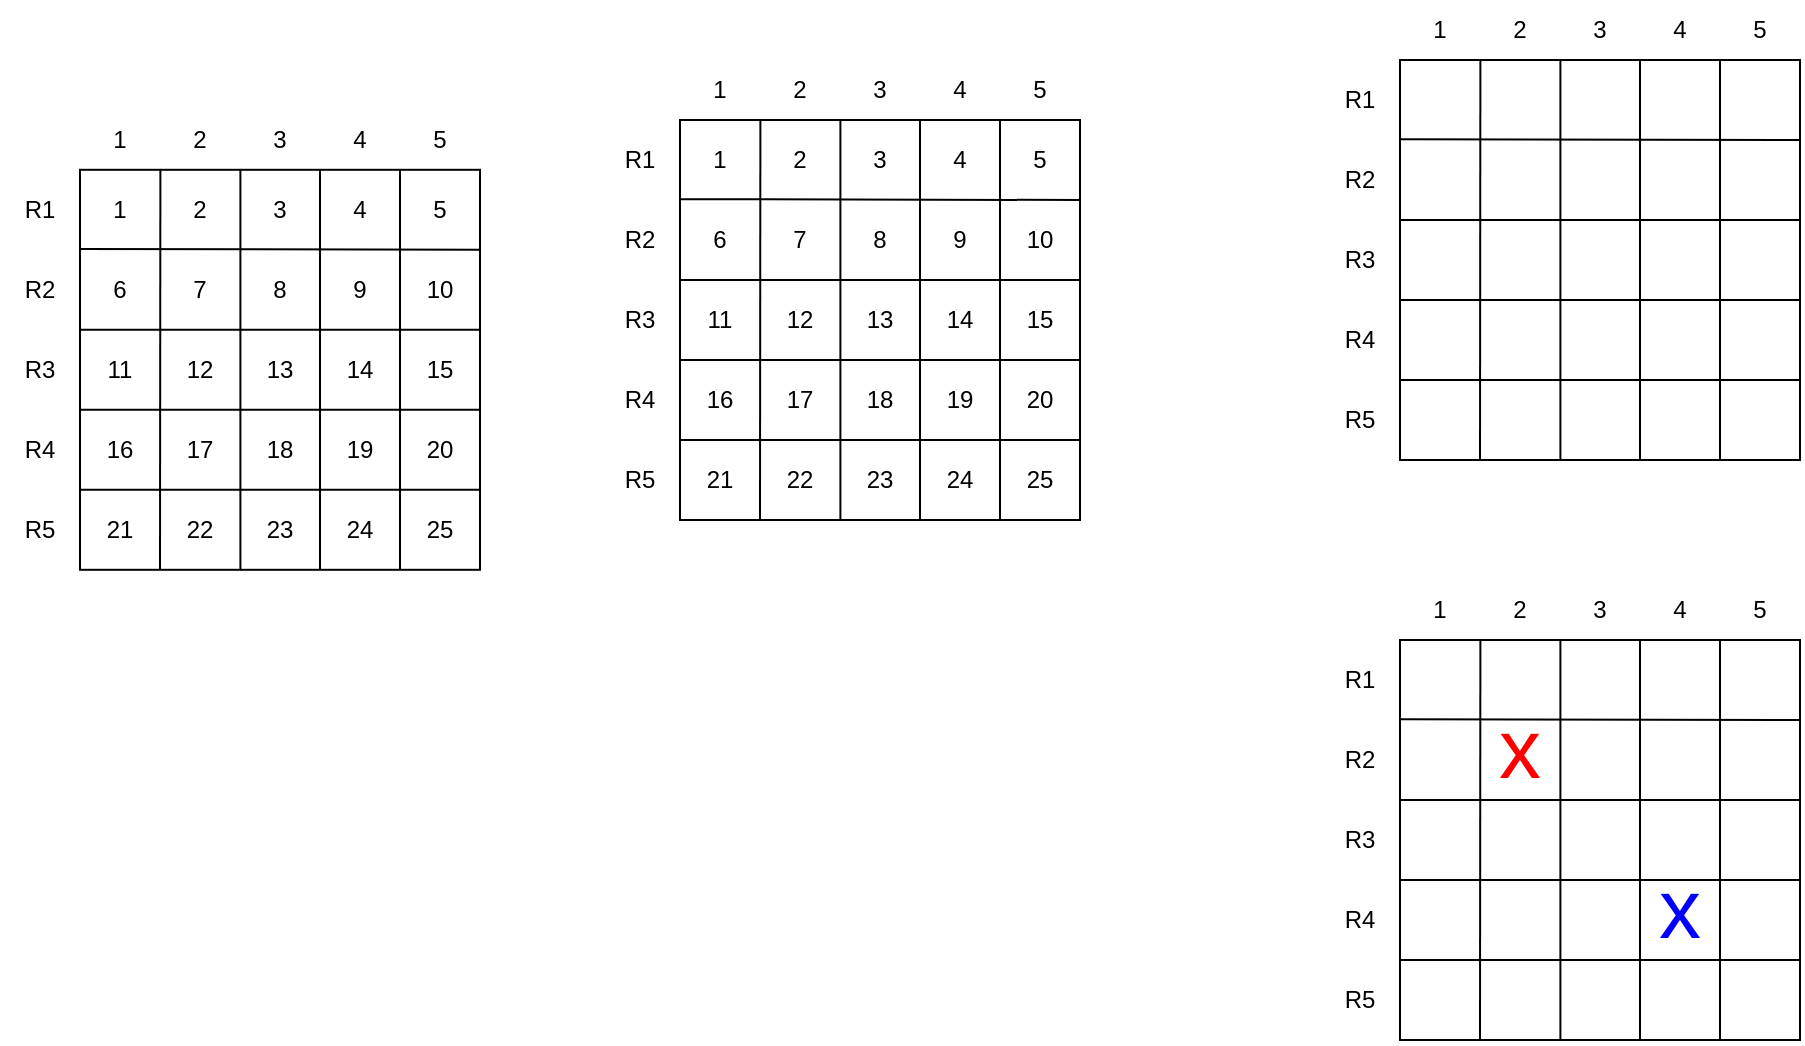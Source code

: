 <mxfile version="20.5.1" type="device"><diagram id="hGoSfevweo-4_1U-z4l8" name="Page-1"><mxGraphModel dx="1348" dy="279" grid="1" gridSize="10" guides="1" tooltips="1" connect="1" arrows="1" fold="1" page="1" pageScale="1" pageWidth="827" pageHeight="1169" math="0" shadow="0"><root><mxCell id="0"/><mxCell id="1" parent="0"/><mxCell id="y11wXcVV-X1u_3Tmecm--1" value="" style="whiteSpace=wrap;html=1;aspect=fixed;" parent="1" vertex="1"><mxGeometry x="240" y="240" width="200" height="200" as="geometry"/></mxCell><mxCell id="y11wXcVV-X1u_3Tmecm--2" value="" style="endArrow=none;html=1;rounded=0;entryX=0.201;entryY=0.001;entryDx=0;entryDy=0;entryPerimeter=0;" parent="1" target="y11wXcVV-X1u_3Tmecm--1" edge="1"><mxGeometry width="50" height="50" relative="1" as="geometry"><mxPoint x="280" y="440" as="sourcePoint"/><mxPoint x="420" y="370" as="targetPoint"/></mxGeometry></mxCell><mxCell id="y11wXcVV-X1u_3Tmecm--3" value="" style="endArrow=none;html=1;rounded=0;entryX=0.401;entryY=-0.002;entryDx=0;entryDy=0;entryPerimeter=0;exitX=0.401;exitY=1.001;exitDx=0;exitDy=0;exitPerimeter=0;" parent="1" source="y11wXcVV-X1u_3Tmecm--1" target="y11wXcVV-X1u_3Tmecm--1" edge="1"><mxGeometry width="50" height="50" relative="1" as="geometry"><mxPoint x="320" y="280" as="sourcePoint"/><mxPoint x="370" y="230" as="targetPoint"/></mxGeometry></mxCell><mxCell id="y11wXcVV-X1u_3Tmecm--4" value="" style="endArrow=none;html=1;rounded=0;entryX=0.6;entryY=0.001;entryDx=0;entryDy=0;entryPerimeter=0;" parent="1" target="y11wXcVV-X1u_3Tmecm--1" edge="1"><mxGeometry width="50" height="50" relative="1" as="geometry"><mxPoint x="360" y="440" as="sourcePoint"/><mxPoint x="470" y="300" as="targetPoint"/></mxGeometry></mxCell><mxCell id="y11wXcVV-X1u_3Tmecm--5" value="" style="endArrow=none;html=1;rounded=0;entryX=0.401;entryY=-0.002;entryDx=0;entryDy=0;entryPerimeter=0;" parent="1" edge="1"><mxGeometry width="50" height="50" relative="1" as="geometry"><mxPoint x="400" y="440" as="sourcePoint"/><mxPoint x="400.0" y="240.0" as="targetPoint"/></mxGeometry></mxCell><mxCell id="y11wXcVV-X1u_3Tmecm--7" value="" style="endArrow=none;html=1;rounded=0;exitX=-0.001;exitY=0.198;exitDx=0;exitDy=0;exitPerimeter=0;" parent="1" source="y11wXcVV-X1u_3Tmecm--1" edge="1"><mxGeometry width="50" height="50" relative="1" as="geometry"><mxPoint x="410" y="340" as="sourcePoint"/><mxPoint x="440" y="280" as="targetPoint"/></mxGeometry></mxCell><mxCell id="y11wXcVV-X1u_3Tmecm--8" value="" style="endArrow=none;html=1;rounded=0;exitX=-0.001;exitY=0.198;exitDx=0;exitDy=0;exitPerimeter=0;" parent="1" edge="1"><mxGeometry width="50" height="50" relative="1" as="geometry"><mxPoint x="239.8" y="320" as="sourcePoint"/><mxPoint x="440" y="320" as="targetPoint"/></mxGeometry></mxCell><mxCell id="y11wXcVV-X1u_3Tmecm--9" value="" style="endArrow=none;html=1;rounded=0;exitX=-0.001;exitY=0.198;exitDx=0;exitDy=0;exitPerimeter=0;" parent="1" edge="1"><mxGeometry width="50" height="50" relative="1" as="geometry"><mxPoint x="240.0" y="360" as="sourcePoint"/><mxPoint x="440" y="360" as="targetPoint"/></mxGeometry></mxCell><mxCell id="y11wXcVV-X1u_3Tmecm--10" value="" style="endArrow=none;html=1;rounded=0;exitX=-0.001;exitY=0.198;exitDx=0;exitDy=0;exitPerimeter=0;" parent="1" edge="1"><mxGeometry width="50" height="50" relative="1" as="geometry"><mxPoint x="240" y="400" as="sourcePoint"/><mxPoint x="440" y="400" as="targetPoint"/></mxGeometry></mxCell><mxCell id="y11wXcVV-X1u_3Tmecm--11" value="1" style="text;html=1;strokeColor=none;fillColor=none;align=center;verticalAlign=middle;whiteSpace=wrap;rounded=0;" parent="1" vertex="1"><mxGeometry x="240" y="210" width="40" height="30" as="geometry"/></mxCell><mxCell id="y11wXcVV-X1u_3Tmecm--12" value="2" style="text;html=1;strokeColor=none;fillColor=none;align=center;verticalAlign=middle;whiteSpace=wrap;rounded=0;" parent="1" vertex="1"><mxGeometry x="280" y="210" width="40" height="30" as="geometry"/></mxCell><mxCell id="y11wXcVV-X1u_3Tmecm--13" value="3" style="text;html=1;strokeColor=none;fillColor=none;align=center;verticalAlign=middle;whiteSpace=wrap;rounded=0;" parent="1" vertex="1"><mxGeometry x="320" y="210" width="40" height="30" as="geometry"/></mxCell><mxCell id="y11wXcVV-X1u_3Tmecm--14" value="4" style="text;html=1;strokeColor=none;fillColor=none;align=center;verticalAlign=middle;whiteSpace=wrap;rounded=0;" parent="1" vertex="1"><mxGeometry x="360" y="210" width="40" height="30" as="geometry"/></mxCell><mxCell id="y11wXcVV-X1u_3Tmecm--15" value="5" style="text;html=1;strokeColor=none;fillColor=none;align=center;verticalAlign=middle;whiteSpace=wrap;rounded=0;" parent="1" vertex="1"><mxGeometry x="400" y="210" width="40" height="30" as="geometry"/></mxCell><mxCell id="y11wXcVV-X1u_3Tmecm--16" value="R1" style="text;html=1;strokeColor=none;fillColor=none;align=center;verticalAlign=middle;whiteSpace=wrap;rounded=0;" parent="1" vertex="1"><mxGeometry x="200" y="240" width="40" height="40" as="geometry"/></mxCell><mxCell id="y11wXcVV-X1u_3Tmecm--18" value="R2" style="text;html=1;strokeColor=none;fillColor=none;align=center;verticalAlign=middle;whiteSpace=wrap;rounded=0;" parent="1" vertex="1"><mxGeometry x="200" y="280" width="40" height="40" as="geometry"/></mxCell><mxCell id="y11wXcVV-X1u_3Tmecm--19" value="R3" style="text;html=1;strokeColor=none;fillColor=none;align=center;verticalAlign=middle;whiteSpace=wrap;rounded=0;" parent="1" vertex="1"><mxGeometry x="200" y="320" width="40" height="40" as="geometry"/></mxCell><mxCell id="y11wXcVV-X1u_3Tmecm--20" value="R4" style="text;html=1;strokeColor=none;fillColor=none;align=center;verticalAlign=middle;whiteSpace=wrap;rounded=0;" parent="1" vertex="1"><mxGeometry x="200" y="360" width="40" height="40" as="geometry"/></mxCell><mxCell id="y11wXcVV-X1u_3Tmecm--21" value="R5" style="text;html=1;strokeColor=none;fillColor=none;align=center;verticalAlign=middle;whiteSpace=wrap;rounded=0;" parent="1" vertex="1"><mxGeometry x="200" y="400" width="40" height="40" as="geometry"/></mxCell><mxCell id="Be-ww7U3bzsIqx1TbBBU-1" value="" style="whiteSpace=wrap;html=1;aspect=fixed;" vertex="1" parent="1"><mxGeometry x="-120" y="270" width="200" height="200" as="geometry"/></mxCell><mxCell id="Be-ww7U3bzsIqx1TbBBU-2" value="" style="endArrow=none;html=1;rounded=0;entryX=0.201;entryY=0.001;entryDx=0;entryDy=0;entryPerimeter=0;" edge="1" parent="1" target="Be-ww7U3bzsIqx1TbBBU-1"><mxGeometry width="50" height="50" relative="1" as="geometry"><mxPoint x="-80" y="470" as="sourcePoint"/><mxPoint x="60" y="400" as="targetPoint"/></mxGeometry></mxCell><mxCell id="Be-ww7U3bzsIqx1TbBBU-3" value="" style="endArrow=none;html=1;rounded=0;entryX=0.401;entryY=-0.002;entryDx=0;entryDy=0;entryPerimeter=0;exitX=0.401;exitY=1.001;exitDx=0;exitDy=0;exitPerimeter=0;" edge="1" parent="1" source="Be-ww7U3bzsIqx1TbBBU-1" target="Be-ww7U3bzsIqx1TbBBU-1"><mxGeometry width="50" height="50" relative="1" as="geometry"><mxPoint x="-40" y="310" as="sourcePoint"/><mxPoint x="10" y="260" as="targetPoint"/></mxGeometry></mxCell><mxCell id="Be-ww7U3bzsIqx1TbBBU-4" value="" style="endArrow=none;html=1;rounded=0;entryX=0.6;entryY=0.001;entryDx=0;entryDy=0;entryPerimeter=0;" edge="1" parent="1" target="Be-ww7U3bzsIqx1TbBBU-1"><mxGeometry width="50" height="50" relative="1" as="geometry"><mxPoint y="470" as="sourcePoint"/><mxPoint x="110" y="330" as="targetPoint"/></mxGeometry></mxCell><mxCell id="Be-ww7U3bzsIqx1TbBBU-5" value="" style="endArrow=none;html=1;rounded=0;entryX=0.401;entryY=-0.002;entryDx=0;entryDy=0;entryPerimeter=0;" edge="1" parent="1"><mxGeometry width="50" height="50" relative="1" as="geometry"><mxPoint x="40" y="470" as="sourcePoint"/><mxPoint x="40" y="270" as="targetPoint"/></mxGeometry></mxCell><mxCell id="Be-ww7U3bzsIqx1TbBBU-6" value="" style="endArrow=none;html=1;rounded=0;exitX=-0.001;exitY=0.198;exitDx=0;exitDy=0;exitPerimeter=0;" edge="1" parent="1" source="Be-ww7U3bzsIqx1TbBBU-1"><mxGeometry width="50" height="50" relative="1" as="geometry"><mxPoint x="50" y="370" as="sourcePoint"/><mxPoint x="80" y="310" as="targetPoint"/></mxGeometry></mxCell><mxCell id="Be-ww7U3bzsIqx1TbBBU-7" value="" style="endArrow=none;html=1;rounded=0;exitX=-0.001;exitY=0.198;exitDx=0;exitDy=0;exitPerimeter=0;" edge="1" parent="1"><mxGeometry width="50" height="50" relative="1" as="geometry"><mxPoint x="-120.2" y="350" as="sourcePoint"/><mxPoint x="80" y="350" as="targetPoint"/></mxGeometry></mxCell><mxCell id="Be-ww7U3bzsIqx1TbBBU-8" value="" style="endArrow=none;html=1;rounded=0;exitX=-0.001;exitY=0.198;exitDx=0;exitDy=0;exitPerimeter=0;" edge="1" parent="1"><mxGeometry width="50" height="50" relative="1" as="geometry"><mxPoint x="-120" y="390" as="sourcePoint"/><mxPoint x="80" y="390" as="targetPoint"/></mxGeometry></mxCell><mxCell id="Be-ww7U3bzsIqx1TbBBU-9" value="" style="endArrow=none;html=1;rounded=0;exitX=-0.001;exitY=0.198;exitDx=0;exitDy=0;exitPerimeter=0;" edge="1" parent="1"><mxGeometry width="50" height="50" relative="1" as="geometry"><mxPoint x="-120" y="430" as="sourcePoint"/><mxPoint x="80" y="430" as="targetPoint"/></mxGeometry></mxCell><mxCell id="Be-ww7U3bzsIqx1TbBBU-10" value="1" style="text;html=1;strokeColor=none;fillColor=none;align=center;verticalAlign=middle;whiteSpace=wrap;rounded=0;" vertex="1" parent="1"><mxGeometry x="-120" y="240" width="40" height="30" as="geometry"/></mxCell><mxCell id="Be-ww7U3bzsIqx1TbBBU-11" value="2" style="text;html=1;strokeColor=none;fillColor=none;align=center;verticalAlign=middle;whiteSpace=wrap;rounded=0;" vertex="1" parent="1"><mxGeometry x="-80" y="240" width="40" height="30" as="geometry"/></mxCell><mxCell id="Be-ww7U3bzsIqx1TbBBU-12" value="3" style="text;html=1;strokeColor=none;fillColor=none;align=center;verticalAlign=middle;whiteSpace=wrap;rounded=0;" vertex="1" parent="1"><mxGeometry x="-40" y="240" width="40" height="30" as="geometry"/></mxCell><mxCell id="Be-ww7U3bzsIqx1TbBBU-13" value="4" style="text;html=1;strokeColor=none;fillColor=none;align=center;verticalAlign=middle;whiteSpace=wrap;rounded=0;" vertex="1" parent="1"><mxGeometry y="240" width="40" height="30" as="geometry"/></mxCell><mxCell id="Be-ww7U3bzsIqx1TbBBU-14" value="5" style="text;html=1;strokeColor=none;fillColor=none;align=center;verticalAlign=middle;whiteSpace=wrap;rounded=0;" vertex="1" parent="1"><mxGeometry x="40" y="240" width="40" height="30" as="geometry"/></mxCell><mxCell id="Be-ww7U3bzsIqx1TbBBU-15" value="R1" style="text;html=1;strokeColor=none;fillColor=none;align=center;verticalAlign=middle;whiteSpace=wrap;rounded=0;" vertex="1" parent="1"><mxGeometry x="-160" y="270" width="40" height="40" as="geometry"/></mxCell><mxCell id="Be-ww7U3bzsIqx1TbBBU-16" value="R2" style="text;html=1;strokeColor=none;fillColor=none;align=center;verticalAlign=middle;whiteSpace=wrap;rounded=0;" vertex="1" parent="1"><mxGeometry x="-160" y="310" width="40" height="40" as="geometry"/></mxCell><mxCell id="Be-ww7U3bzsIqx1TbBBU-17" value="R3" style="text;html=1;strokeColor=none;fillColor=none;align=center;verticalAlign=middle;whiteSpace=wrap;rounded=0;" vertex="1" parent="1"><mxGeometry x="-160" y="350" width="40" height="40" as="geometry"/></mxCell><mxCell id="Be-ww7U3bzsIqx1TbBBU-18" value="R4" style="text;html=1;strokeColor=none;fillColor=none;align=center;verticalAlign=middle;whiteSpace=wrap;rounded=0;" vertex="1" parent="1"><mxGeometry x="-160" y="390" width="40" height="40" as="geometry"/></mxCell><mxCell id="Be-ww7U3bzsIqx1TbBBU-19" value="R5" style="text;html=1;strokeColor=none;fillColor=none;align=center;verticalAlign=middle;whiteSpace=wrap;rounded=0;" vertex="1" parent="1"><mxGeometry x="-160" y="430" width="40" height="40" as="geometry"/></mxCell><mxCell id="Be-ww7U3bzsIqx1TbBBU-20" value="1" style="text;html=1;strokeColor=none;fillColor=none;align=center;verticalAlign=middle;whiteSpace=wrap;rounded=0;" vertex="1" parent="1"><mxGeometry x="-120" y="270" width="40" height="40" as="geometry"/></mxCell><mxCell id="Be-ww7U3bzsIqx1TbBBU-22" value="3" style="text;html=1;strokeColor=none;fillColor=none;align=center;verticalAlign=middle;whiteSpace=wrap;rounded=0;" vertex="1" parent="1"><mxGeometry x="-40" y="270" width="40" height="40" as="geometry"/></mxCell><mxCell id="Be-ww7U3bzsIqx1TbBBU-23" value="2" style="text;html=1;strokeColor=none;fillColor=none;align=center;verticalAlign=middle;whiteSpace=wrap;rounded=0;" vertex="1" parent="1"><mxGeometry x="-80" y="270" width="40" height="40" as="geometry"/></mxCell><mxCell id="Be-ww7U3bzsIqx1TbBBU-24" value="4" style="text;html=1;strokeColor=none;fillColor=none;align=center;verticalAlign=middle;whiteSpace=wrap;rounded=0;" vertex="1" parent="1"><mxGeometry y="270" width="40" height="40" as="geometry"/></mxCell><mxCell id="Be-ww7U3bzsIqx1TbBBU-25" value="5" style="text;html=1;strokeColor=none;fillColor=none;align=center;verticalAlign=middle;whiteSpace=wrap;rounded=0;" vertex="1" parent="1"><mxGeometry x="40" y="270" width="40" height="40" as="geometry"/></mxCell><mxCell id="Be-ww7U3bzsIqx1TbBBU-26" value="7" style="text;html=1;strokeColor=none;fillColor=none;align=center;verticalAlign=middle;whiteSpace=wrap;rounded=0;" vertex="1" parent="1"><mxGeometry x="-80" y="310" width="40" height="40" as="geometry"/></mxCell><mxCell id="Be-ww7U3bzsIqx1TbBBU-27" value="6" style="text;html=1;strokeColor=none;fillColor=none;align=center;verticalAlign=middle;whiteSpace=wrap;rounded=0;" vertex="1" parent="1"><mxGeometry x="-120" y="310" width="40" height="40" as="geometry"/></mxCell><mxCell id="Be-ww7U3bzsIqx1TbBBU-28" value="8" style="text;html=1;strokeColor=none;fillColor=none;align=center;verticalAlign=middle;whiteSpace=wrap;rounded=0;" vertex="1" parent="1"><mxGeometry x="-40" y="310" width="40" height="40" as="geometry"/></mxCell><mxCell id="Be-ww7U3bzsIqx1TbBBU-29" value="13" style="text;html=1;strokeColor=none;fillColor=none;align=center;verticalAlign=middle;whiteSpace=wrap;rounded=0;" vertex="1" parent="1"><mxGeometry x="-40" y="350" width="40" height="40" as="geometry"/></mxCell><mxCell id="Be-ww7U3bzsIqx1TbBBU-30" value="9" style="text;html=1;strokeColor=none;fillColor=none;align=center;verticalAlign=middle;whiteSpace=wrap;rounded=0;" vertex="1" parent="1"><mxGeometry y="310" width="40" height="40" as="geometry"/></mxCell><mxCell id="Be-ww7U3bzsIqx1TbBBU-31" value="10" style="text;html=1;strokeColor=none;fillColor=none;align=center;verticalAlign=middle;whiteSpace=wrap;rounded=0;" vertex="1" parent="1"><mxGeometry x="40" y="310" width="40" height="40" as="geometry"/></mxCell><mxCell id="Be-ww7U3bzsIqx1TbBBU-32" value="15" style="text;html=1;strokeColor=none;fillColor=none;align=center;verticalAlign=middle;whiteSpace=wrap;rounded=0;" vertex="1" parent="1"><mxGeometry x="40" y="350" width="40" height="40" as="geometry"/></mxCell><mxCell id="Be-ww7U3bzsIqx1TbBBU-33" value="14" style="text;html=1;strokeColor=none;fillColor=none;align=center;verticalAlign=middle;whiteSpace=wrap;rounded=0;" vertex="1" parent="1"><mxGeometry y="350" width="40" height="40" as="geometry"/></mxCell><mxCell id="Be-ww7U3bzsIqx1TbBBU-34" value="19" style="text;html=1;strokeColor=none;fillColor=none;align=center;verticalAlign=middle;whiteSpace=wrap;rounded=0;" vertex="1" parent="1"><mxGeometry y="390" width="40" height="40" as="geometry"/></mxCell><mxCell id="Be-ww7U3bzsIqx1TbBBU-35" value="12" style="text;html=1;strokeColor=none;fillColor=none;align=center;verticalAlign=middle;whiteSpace=wrap;rounded=0;" vertex="1" parent="1"><mxGeometry x="-80" y="350" width="40" height="40" as="geometry"/></mxCell><mxCell id="Be-ww7U3bzsIqx1TbBBU-36" value="11" style="text;html=1;strokeColor=none;fillColor=none;align=center;verticalAlign=middle;whiteSpace=wrap;rounded=0;" vertex="1" parent="1"><mxGeometry x="-120" y="350" width="40" height="40" as="geometry"/></mxCell><mxCell id="Be-ww7U3bzsIqx1TbBBU-37" value="25" style="text;html=1;strokeColor=none;fillColor=none;align=center;verticalAlign=middle;whiteSpace=wrap;rounded=0;" vertex="1" parent="1"><mxGeometry x="40" y="430" width="40" height="40" as="geometry"/></mxCell><mxCell id="Be-ww7U3bzsIqx1TbBBU-38" value="24" style="text;html=1;strokeColor=none;fillColor=none;align=center;verticalAlign=middle;whiteSpace=wrap;rounded=0;" vertex="1" parent="1"><mxGeometry y="430" width="40" height="40" as="geometry"/></mxCell><mxCell id="Be-ww7U3bzsIqx1TbBBU-39" value="23" style="text;html=1;strokeColor=none;fillColor=none;align=center;verticalAlign=middle;whiteSpace=wrap;rounded=0;" vertex="1" parent="1"><mxGeometry x="-40" y="430" width="40" height="40" as="geometry"/></mxCell><mxCell id="Be-ww7U3bzsIqx1TbBBU-41" value="22" style="text;html=1;strokeColor=none;fillColor=none;align=center;verticalAlign=middle;whiteSpace=wrap;rounded=0;" vertex="1" parent="1"><mxGeometry x="-80" y="430" width="40" height="40" as="geometry"/></mxCell><mxCell id="Be-ww7U3bzsIqx1TbBBU-42" value="21" style="text;html=1;strokeColor=none;fillColor=none;align=center;verticalAlign=middle;whiteSpace=wrap;rounded=0;" vertex="1" parent="1"><mxGeometry x="-120" y="430" width="40" height="40" as="geometry"/></mxCell><mxCell id="Be-ww7U3bzsIqx1TbBBU-43" value="20" style="text;html=1;strokeColor=none;fillColor=none;align=center;verticalAlign=middle;whiteSpace=wrap;rounded=0;" vertex="1" parent="1"><mxGeometry x="40" y="390" width="40" height="40" as="geometry"/></mxCell><mxCell id="Be-ww7U3bzsIqx1TbBBU-44" value="18" style="text;html=1;strokeColor=none;fillColor=none;align=center;verticalAlign=middle;whiteSpace=wrap;rounded=0;" vertex="1" parent="1"><mxGeometry x="-40" y="390" width="40" height="40" as="geometry"/></mxCell><mxCell id="Be-ww7U3bzsIqx1TbBBU-45" value="17" style="text;html=1;strokeColor=none;fillColor=none;align=center;verticalAlign=middle;whiteSpace=wrap;rounded=0;" vertex="1" parent="1"><mxGeometry x="-80" y="390" width="40" height="40" as="geometry"/></mxCell><mxCell id="Be-ww7U3bzsIqx1TbBBU-46" value="16" style="text;html=1;strokeColor=none;fillColor=none;align=center;verticalAlign=middle;whiteSpace=wrap;rounded=0;" vertex="1" parent="1"><mxGeometry x="-120" y="390" width="40" height="40" as="geometry"/></mxCell><mxCell id="Be-ww7U3bzsIqx1TbBBU-47" value="" style="whiteSpace=wrap;html=1;aspect=fixed;" vertex="1" parent="1"><mxGeometry x="240" y="530" width="200" height="200" as="geometry"/></mxCell><mxCell id="Be-ww7U3bzsIqx1TbBBU-48" value="" style="endArrow=none;html=1;rounded=0;entryX=0.201;entryY=0.001;entryDx=0;entryDy=0;entryPerimeter=0;" edge="1" parent="1" target="Be-ww7U3bzsIqx1TbBBU-47"><mxGeometry width="50" height="50" relative="1" as="geometry"><mxPoint x="280.0" y="730" as="sourcePoint"/><mxPoint x="420" y="660" as="targetPoint"/></mxGeometry></mxCell><mxCell id="Be-ww7U3bzsIqx1TbBBU-49" value="" style="endArrow=none;html=1;rounded=0;entryX=0.401;entryY=-0.002;entryDx=0;entryDy=0;entryPerimeter=0;exitX=0.401;exitY=1.001;exitDx=0;exitDy=0;exitPerimeter=0;" edge="1" parent="1" source="Be-ww7U3bzsIqx1TbBBU-47" target="Be-ww7U3bzsIqx1TbBBU-47"><mxGeometry width="50" height="50" relative="1" as="geometry"><mxPoint x="320" y="570" as="sourcePoint"/><mxPoint x="370" y="520" as="targetPoint"/></mxGeometry></mxCell><mxCell id="Be-ww7U3bzsIqx1TbBBU-50" value="" style="endArrow=none;html=1;rounded=0;entryX=0.6;entryY=0.001;entryDx=0;entryDy=0;entryPerimeter=0;" edge="1" parent="1" target="Be-ww7U3bzsIqx1TbBBU-47"><mxGeometry width="50" height="50" relative="1" as="geometry"><mxPoint x="360.0" y="730" as="sourcePoint"/><mxPoint x="470" y="590" as="targetPoint"/></mxGeometry></mxCell><mxCell id="Be-ww7U3bzsIqx1TbBBU-51" value="" style="endArrow=none;html=1;rounded=0;entryX=0.401;entryY=-0.002;entryDx=0;entryDy=0;entryPerimeter=0;" edge="1" parent="1"><mxGeometry width="50" height="50" relative="1" as="geometry"><mxPoint x="400.0" y="730" as="sourcePoint"/><mxPoint x="400.0" y="530" as="targetPoint"/></mxGeometry></mxCell><mxCell id="Be-ww7U3bzsIqx1TbBBU-52" value="" style="endArrow=none;html=1;rounded=0;exitX=-0.001;exitY=0.198;exitDx=0;exitDy=0;exitPerimeter=0;" edge="1" parent="1" source="Be-ww7U3bzsIqx1TbBBU-47"><mxGeometry width="50" height="50" relative="1" as="geometry"><mxPoint x="410" y="630" as="sourcePoint"/><mxPoint x="440.0" y="570" as="targetPoint"/></mxGeometry></mxCell><mxCell id="Be-ww7U3bzsIqx1TbBBU-53" value="" style="endArrow=none;html=1;rounded=0;exitX=-0.001;exitY=0.198;exitDx=0;exitDy=0;exitPerimeter=0;" edge="1" parent="1"><mxGeometry width="50" height="50" relative="1" as="geometry"><mxPoint x="239.8" y="610" as="sourcePoint"/><mxPoint x="440.0" y="610" as="targetPoint"/></mxGeometry></mxCell><mxCell id="Be-ww7U3bzsIqx1TbBBU-54" value="" style="endArrow=none;html=1;rounded=0;exitX=-0.001;exitY=0.198;exitDx=0;exitDy=0;exitPerimeter=0;" edge="1" parent="1"><mxGeometry width="50" height="50" relative="1" as="geometry"><mxPoint x="240.0" y="650" as="sourcePoint"/><mxPoint x="440.0" y="650" as="targetPoint"/></mxGeometry></mxCell><mxCell id="Be-ww7U3bzsIqx1TbBBU-55" value="" style="endArrow=none;html=1;rounded=0;exitX=-0.001;exitY=0.198;exitDx=0;exitDy=0;exitPerimeter=0;" edge="1" parent="1"><mxGeometry width="50" height="50" relative="1" as="geometry"><mxPoint x="240.0" y="690" as="sourcePoint"/><mxPoint x="440.0" y="690" as="targetPoint"/></mxGeometry></mxCell><mxCell id="Be-ww7U3bzsIqx1TbBBU-56" value="1" style="text;html=1;strokeColor=none;fillColor=none;align=center;verticalAlign=middle;whiteSpace=wrap;rounded=0;" vertex="1" parent="1"><mxGeometry x="240" y="500" width="40" height="30" as="geometry"/></mxCell><mxCell id="Be-ww7U3bzsIqx1TbBBU-57" value="2" style="text;html=1;strokeColor=none;fillColor=none;align=center;verticalAlign=middle;whiteSpace=wrap;rounded=0;" vertex="1" parent="1"><mxGeometry x="280" y="500" width="40" height="30" as="geometry"/></mxCell><mxCell id="Be-ww7U3bzsIqx1TbBBU-58" value="3" style="text;html=1;strokeColor=none;fillColor=none;align=center;verticalAlign=middle;whiteSpace=wrap;rounded=0;" vertex="1" parent="1"><mxGeometry x="320" y="500" width="40" height="30" as="geometry"/></mxCell><mxCell id="Be-ww7U3bzsIqx1TbBBU-59" value="4" style="text;html=1;strokeColor=none;fillColor=none;align=center;verticalAlign=middle;whiteSpace=wrap;rounded=0;" vertex="1" parent="1"><mxGeometry x="360" y="500" width="40" height="30" as="geometry"/></mxCell><mxCell id="Be-ww7U3bzsIqx1TbBBU-60" value="5" style="text;html=1;strokeColor=none;fillColor=none;align=center;verticalAlign=middle;whiteSpace=wrap;rounded=0;" vertex="1" parent="1"><mxGeometry x="400" y="500" width="40" height="30" as="geometry"/></mxCell><mxCell id="Be-ww7U3bzsIqx1TbBBU-61" value="R1" style="text;html=1;strokeColor=none;fillColor=none;align=center;verticalAlign=middle;whiteSpace=wrap;rounded=0;" vertex="1" parent="1"><mxGeometry x="200" y="530" width="40" height="40" as="geometry"/></mxCell><mxCell id="Be-ww7U3bzsIqx1TbBBU-62" value="R2" style="text;html=1;strokeColor=none;fillColor=none;align=center;verticalAlign=middle;whiteSpace=wrap;rounded=0;" vertex="1" parent="1"><mxGeometry x="200" y="570" width="40" height="40" as="geometry"/></mxCell><mxCell id="Be-ww7U3bzsIqx1TbBBU-63" value="R3" style="text;html=1;strokeColor=none;fillColor=none;align=center;verticalAlign=middle;whiteSpace=wrap;rounded=0;" vertex="1" parent="1"><mxGeometry x="200" y="610" width="40" height="40" as="geometry"/></mxCell><mxCell id="Be-ww7U3bzsIqx1TbBBU-64" value="R4" style="text;html=1;strokeColor=none;fillColor=none;align=center;verticalAlign=middle;whiteSpace=wrap;rounded=0;" vertex="1" parent="1"><mxGeometry x="200" y="650" width="40" height="40" as="geometry"/></mxCell><mxCell id="Be-ww7U3bzsIqx1TbBBU-65" value="R5" style="text;html=1;strokeColor=none;fillColor=none;align=center;verticalAlign=middle;whiteSpace=wrap;rounded=0;" vertex="1" parent="1"><mxGeometry x="200" y="690" width="40" height="40" as="geometry"/></mxCell><mxCell id="Be-ww7U3bzsIqx1TbBBU-66" value="&lt;font style=&quot;font-size: 42px;&quot; color=&quot;#FF0000&quot;&gt;x&lt;/font&gt;" style="text;html=1;strokeColor=none;fillColor=none;align=center;verticalAlign=middle;whiteSpace=wrap;rounded=0;" vertex="1" parent="1"><mxGeometry x="280" y="555" width="40" height="60" as="geometry"/></mxCell><mxCell id="Be-ww7U3bzsIqx1TbBBU-67" value="&lt;font style=&quot;font-size: 42px;&quot; color=&quot;#0000FF&quot;&gt;x&lt;/font&gt;" style="text;html=1;strokeColor=none;fillColor=none;align=center;verticalAlign=middle;whiteSpace=wrap;rounded=0;" vertex="1" parent="1"><mxGeometry x="360" y="640" width="40" height="50" as="geometry"/></mxCell><mxCell id="Be-ww7U3bzsIqx1TbBBU-68" value="" style="whiteSpace=wrap;html=1;aspect=fixed;" vertex="1" parent="1"><mxGeometry x="-420" y="294.9" width="200" height="200" as="geometry"/></mxCell><mxCell id="Be-ww7U3bzsIqx1TbBBU-69" value="" style="endArrow=none;html=1;rounded=0;entryX=0.201;entryY=0.001;entryDx=0;entryDy=0;entryPerimeter=0;" edge="1" parent="1" target="Be-ww7U3bzsIqx1TbBBU-68"><mxGeometry width="50" height="50" relative="1" as="geometry"><mxPoint x="-380" y="494.9" as="sourcePoint"/><mxPoint x="-240" y="424.9" as="targetPoint"/></mxGeometry></mxCell><mxCell id="Be-ww7U3bzsIqx1TbBBU-70" value="" style="endArrow=none;html=1;rounded=0;entryX=0.401;entryY=-0.002;entryDx=0;entryDy=0;entryPerimeter=0;exitX=0.401;exitY=1.001;exitDx=0;exitDy=0;exitPerimeter=0;" edge="1" parent="1" source="Be-ww7U3bzsIqx1TbBBU-68" target="Be-ww7U3bzsIqx1TbBBU-68"><mxGeometry width="50" height="50" relative="1" as="geometry"><mxPoint x="-340" y="334.9" as="sourcePoint"/><mxPoint x="-290" y="284.9" as="targetPoint"/></mxGeometry></mxCell><mxCell id="Be-ww7U3bzsIqx1TbBBU-71" value="" style="endArrow=none;html=1;rounded=0;entryX=0.6;entryY=0.001;entryDx=0;entryDy=0;entryPerimeter=0;" edge="1" parent="1" target="Be-ww7U3bzsIqx1TbBBU-68"><mxGeometry width="50" height="50" relative="1" as="geometry"><mxPoint x="-300" y="494.9" as="sourcePoint"/><mxPoint x="-190" y="354.9" as="targetPoint"/></mxGeometry></mxCell><mxCell id="Be-ww7U3bzsIqx1TbBBU-72" value="" style="endArrow=none;html=1;rounded=0;entryX=0.401;entryY=-0.002;entryDx=0;entryDy=0;entryPerimeter=0;" edge="1" parent="1"><mxGeometry width="50" height="50" relative="1" as="geometry"><mxPoint x="-260" y="494.9" as="sourcePoint"/><mxPoint x="-260" y="294.9" as="targetPoint"/></mxGeometry></mxCell><mxCell id="Be-ww7U3bzsIqx1TbBBU-73" value="" style="endArrow=none;html=1;rounded=0;exitX=-0.001;exitY=0.198;exitDx=0;exitDy=0;exitPerimeter=0;" edge="1" parent="1" source="Be-ww7U3bzsIqx1TbBBU-68"><mxGeometry width="50" height="50" relative="1" as="geometry"><mxPoint x="-250" y="394.9" as="sourcePoint"/><mxPoint x="-220" y="334.9" as="targetPoint"/></mxGeometry></mxCell><mxCell id="Be-ww7U3bzsIqx1TbBBU-74" value="" style="endArrow=none;html=1;rounded=0;exitX=-0.001;exitY=0.198;exitDx=0;exitDy=0;exitPerimeter=0;" edge="1" parent="1"><mxGeometry width="50" height="50" relative="1" as="geometry"><mxPoint x="-420.2" y="374.9" as="sourcePoint"/><mxPoint x="-220" y="374.9" as="targetPoint"/></mxGeometry></mxCell><mxCell id="Be-ww7U3bzsIqx1TbBBU-75" value="" style="endArrow=none;html=1;rounded=0;exitX=-0.001;exitY=0.198;exitDx=0;exitDy=0;exitPerimeter=0;" edge="1" parent="1"><mxGeometry width="50" height="50" relative="1" as="geometry"><mxPoint x="-420" y="414.9" as="sourcePoint"/><mxPoint x="-220" y="414.9" as="targetPoint"/></mxGeometry></mxCell><mxCell id="Be-ww7U3bzsIqx1TbBBU-76" value="" style="endArrow=none;html=1;rounded=0;exitX=-0.001;exitY=0.198;exitDx=0;exitDy=0;exitPerimeter=0;" edge="1" parent="1"><mxGeometry width="50" height="50" relative="1" as="geometry"><mxPoint x="-420" y="454.9" as="sourcePoint"/><mxPoint x="-220" y="454.9" as="targetPoint"/></mxGeometry></mxCell><mxCell id="Be-ww7U3bzsIqx1TbBBU-77" value="1" style="text;html=1;strokeColor=none;fillColor=none;align=center;verticalAlign=middle;whiteSpace=wrap;rounded=0;" vertex="1" parent="1"><mxGeometry x="-420" y="264.9" width="40" height="30" as="geometry"/></mxCell><mxCell id="Be-ww7U3bzsIqx1TbBBU-78" value="2" style="text;html=1;strokeColor=none;fillColor=none;align=center;verticalAlign=middle;whiteSpace=wrap;rounded=0;" vertex="1" parent="1"><mxGeometry x="-380" y="264.9" width="40" height="30" as="geometry"/></mxCell><mxCell id="Be-ww7U3bzsIqx1TbBBU-79" value="3" style="text;html=1;strokeColor=none;fillColor=none;align=center;verticalAlign=middle;whiteSpace=wrap;rounded=0;" vertex="1" parent="1"><mxGeometry x="-340" y="264.9" width="40" height="30" as="geometry"/></mxCell><mxCell id="Be-ww7U3bzsIqx1TbBBU-80" value="4" style="text;html=1;strokeColor=none;fillColor=none;align=center;verticalAlign=middle;whiteSpace=wrap;rounded=0;" vertex="1" parent="1"><mxGeometry x="-300" y="264.9" width="40" height="30" as="geometry"/></mxCell><mxCell id="Be-ww7U3bzsIqx1TbBBU-81" value="5" style="text;html=1;strokeColor=none;fillColor=none;align=center;verticalAlign=middle;whiteSpace=wrap;rounded=0;" vertex="1" parent="1"><mxGeometry x="-260" y="264.9" width="40" height="30" as="geometry"/></mxCell><mxCell id="Be-ww7U3bzsIqx1TbBBU-82" value="R1" style="text;html=1;strokeColor=none;fillColor=none;align=center;verticalAlign=middle;whiteSpace=wrap;rounded=0;" vertex="1" parent="1"><mxGeometry x="-460" y="294.9" width="40" height="40" as="geometry"/></mxCell><mxCell id="Be-ww7U3bzsIqx1TbBBU-83" value="R2" style="text;html=1;strokeColor=none;fillColor=none;align=center;verticalAlign=middle;whiteSpace=wrap;rounded=0;" vertex="1" parent="1"><mxGeometry x="-460" y="334.9" width="40" height="40" as="geometry"/></mxCell><mxCell id="Be-ww7U3bzsIqx1TbBBU-84" value="R3" style="text;html=1;strokeColor=none;fillColor=none;align=center;verticalAlign=middle;whiteSpace=wrap;rounded=0;" vertex="1" parent="1"><mxGeometry x="-460" y="374.9" width="40" height="40" as="geometry"/></mxCell><mxCell id="Be-ww7U3bzsIqx1TbBBU-85" value="R4" style="text;html=1;strokeColor=none;fillColor=none;align=center;verticalAlign=middle;whiteSpace=wrap;rounded=0;" vertex="1" parent="1"><mxGeometry x="-460" y="414.9" width="40" height="40" as="geometry"/></mxCell><mxCell id="Be-ww7U3bzsIqx1TbBBU-86" value="R5" style="text;html=1;strokeColor=none;fillColor=none;align=center;verticalAlign=middle;whiteSpace=wrap;rounded=0;" vertex="1" parent="1"><mxGeometry x="-460" y="454.9" width="40" height="40" as="geometry"/></mxCell><mxCell id="Be-ww7U3bzsIqx1TbBBU-87" value="1" style="text;html=1;strokeColor=none;fillColor=none;align=center;verticalAlign=middle;whiteSpace=wrap;rounded=0;" vertex="1" parent="1"><mxGeometry x="-420" y="294.9" width="40" height="40" as="geometry"/></mxCell><mxCell id="Be-ww7U3bzsIqx1TbBBU-88" value="3" style="text;html=1;strokeColor=none;fillColor=none;align=center;verticalAlign=middle;whiteSpace=wrap;rounded=0;" vertex="1" parent="1"><mxGeometry x="-340" y="294.9" width="40" height="40" as="geometry"/></mxCell><mxCell id="Be-ww7U3bzsIqx1TbBBU-89" value="2" style="text;html=1;strokeColor=none;fillColor=none;align=center;verticalAlign=middle;whiteSpace=wrap;rounded=0;" vertex="1" parent="1"><mxGeometry x="-380" y="294.9" width="40" height="40" as="geometry"/></mxCell><mxCell id="Be-ww7U3bzsIqx1TbBBU-90" value="4" style="text;html=1;strokeColor=none;fillColor=none;align=center;verticalAlign=middle;whiteSpace=wrap;rounded=0;" vertex="1" parent="1"><mxGeometry x="-300" y="294.9" width="40" height="40" as="geometry"/></mxCell><mxCell id="Be-ww7U3bzsIqx1TbBBU-91" value="5" style="text;html=1;strokeColor=none;fillColor=none;align=center;verticalAlign=middle;whiteSpace=wrap;rounded=0;" vertex="1" parent="1"><mxGeometry x="-260" y="294.9" width="40" height="40" as="geometry"/></mxCell><mxCell id="Be-ww7U3bzsIqx1TbBBU-92" value="7" style="text;html=1;strokeColor=none;fillColor=none;align=center;verticalAlign=middle;whiteSpace=wrap;rounded=0;" vertex="1" parent="1"><mxGeometry x="-380" y="334.9" width="40" height="40" as="geometry"/></mxCell><mxCell id="Be-ww7U3bzsIqx1TbBBU-93" value="6" style="text;html=1;strokeColor=none;fillColor=none;align=center;verticalAlign=middle;whiteSpace=wrap;rounded=0;" vertex="1" parent="1"><mxGeometry x="-420" y="334.9" width="40" height="40" as="geometry"/></mxCell><mxCell id="Be-ww7U3bzsIqx1TbBBU-94" value="8" style="text;html=1;strokeColor=none;fillColor=none;align=center;verticalAlign=middle;whiteSpace=wrap;rounded=0;" vertex="1" parent="1"><mxGeometry x="-340" y="334.9" width="40" height="40" as="geometry"/></mxCell><mxCell id="Be-ww7U3bzsIqx1TbBBU-95" value="13" style="text;html=1;strokeColor=none;fillColor=none;align=center;verticalAlign=middle;whiteSpace=wrap;rounded=0;" vertex="1" parent="1"><mxGeometry x="-340" y="374.9" width="40" height="40" as="geometry"/></mxCell><mxCell id="Be-ww7U3bzsIqx1TbBBU-96" value="9" style="text;html=1;strokeColor=none;fillColor=none;align=center;verticalAlign=middle;whiteSpace=wrap;rounded=0;" vertex="1" parent="1"><mxGeometry x="-300" y="334.9" width="40" height="40" as="geometry"/></mxCell><mxCell id="Be-ww7U3bzsIqx1TbBBU-97" value="10" style="text;html=1;strokeColor=none;fillColor=none;align=center;verticalAlign=middle;whiteSpace=wrap;rounded=0;" vertex="1" parent="1"><mxGeometry x="-260" y="334.9" width="40" height="40" as="geometry"/></mxCell><mxCell id="Be-ww7U3bzsIqx1TbBBU-98" value="15" style="text;html=1;strokeColor=none;fillColor=none;align=center;verticalAlign=middle;whiteSpace=wrap;rounded=0;" vertex="1" parent="1"><mxGeometry x="-260" y="374.9" width="40" height="40" as="geometry"/></mxCell><mxCell id="Be-ww7U3bzsIqx1TbBBU-99" value="14" style="text;html=1;strokeColor=none;fillColor=none;align=center;verticalAlign=middle;whiteSpace=wrap;rounded=0;" vertex="1" parent="1"><mxGeometry x="-300" y="374.9" width="40" height="40" as="geometry"/></mxCell><mxCell id="Be-ww7U3bzsIqx1TbBBU-100" value="19" style="text;html=1;strokeColor=none;fillColor=none;align=center;verticalAlign=middle;whiteSpace=wrap;rounded=0;" vertex="1" parent="1"><mxGeometry x="-300" y="414.9" width="40" height="40" as="geometry"/></mxCell><mxCell id="Be-ww7U3bzsIqx1TbBBU-101" value="12" style="text;html=1;strokeColor=none;fillColor=none;align=center;verticalAlign=middle;whiteSpace=wrap;rounded=0;" vertex="1" parent="1"><mxGeometry x="-380" y="374.9" width="40" height="40" as="geometry"/></mxCell><mxCell id="Be-ww7U3bzsIqx1TbBBU-102" value="11" style="text;html=1;strokeColor=none;fillColor=none;align=center;verticalAlign=middle;whiteSpace=wrap;rounded=0;" vertex="1" parent="1"><mxGeometry x="-420" y="374.9" width="40" height="40" as="geometry"/></mxCell><mxCell id="Be-ww7U3bzsIqx1TbBBU-103" value="25" style="text;html=1;strokeColor=none;fillColor=none;align=center;verticalAlign=middle;whiteSpace=wrap;rounded=0;" vertex="1" parent="1"><mxGeometry x="-260" y="454.9" width="40" height="40" as="geometry"/></mxCell><mxCell id="Be-ww7U3bzsIqx1TbBBU-104" value="24" style="text;html=1;strokeColor=none;fillColor=none;align=center;verticalAlign=middle;whiteSpace=wrap;rounded=0;" vertex="1" parent="1"><mxGeometry x="-300" y="454.9" width="40" height="40" as="geometry"/></mxCell><mxCell id="Be-ww7U3bzsIqx1TbBBU-105" value="23" style="text;html=1;strokeColor=none;fillColor=none;align=center;verticalAlign=middle;whiteSpace=wrap;rounded=0;" vertex="1" parent="1"><mxGeometry x="-340" y="454.9" width="40" height="40" as="geometry"/></mxCell><mxCell id="Be-ww7U3bzsIqx1TbBBU-106" value="22" style="text;html=1;strokeColor=none;fillColor=none;align=center;verticalAlign=middle;whiteSpace=wrap;rounded=0;" vertex="1" parent="1"><mxGeometry x="-380" y="454.9" width="40" height="40" as="geometry"/></mxCell><mxCell id="Be-ww7U3bzsIqx1TbBBU-107" value="21" style="text;html=1;strokeColor=none;fillColor=none;align=center;verticalAlign=middle;whiteSpace=wrap;rounded=0;" vertex="1" parent="1"><mxGeometry x="-420" y="454.9" width="40" height="40" as="geometry"/></mxCell><mxCell id="Be-ww7U3bzsIqx1TbBBU-108" value="20" style="text;html=1;strokeColor=none;fillColor=none;align=center;verticalAlign=middle;whiteSpace=wrap;rounded=0;" vertex="1" parent="1"><mxGeometry x="-260" y="414.9" width="40" height="40" as="geometry"/></mxCell><mxCell id="Be-ww7U3bzsIqx1TbBBU-109" value="18" style="text;html=1;strokeColor=none;fillColor=none;align=center;verticalAlign=middle;whiteSpace=wrap;rounded=0;" vertex="1" parent="1"><mxGeometry x="-340" y="414.9" width="40" height="40" as="geometry"/></mxCell><mxCell id="Be-ww7U3bzsIqx1TbBBU-110" value="17" style="text;html=1;strokeColor=none;fillColor=none;align=center;verticalAlign=middle;whiteSpace=wrap;rounded=0;" vertex="1" parent="1"><mxGeometry x="-380" y="414.9" width="40" height="40" as="geometry"/></mxCell><mxCell id="Be-ww7U3bzsIqx1TbBBU-111" value="16" style="text;html=1;strokeColor=none;fillColor=none;align=center;verticalAlign=middle;whiteSpace=wrap;rounded=0;" vertex="1" parent="1"><mxGeometry x="-420" y="414.9" width="40" height="40" as="geometry"/></mxCell></root></mxGraphModel></diagram></mxfile>